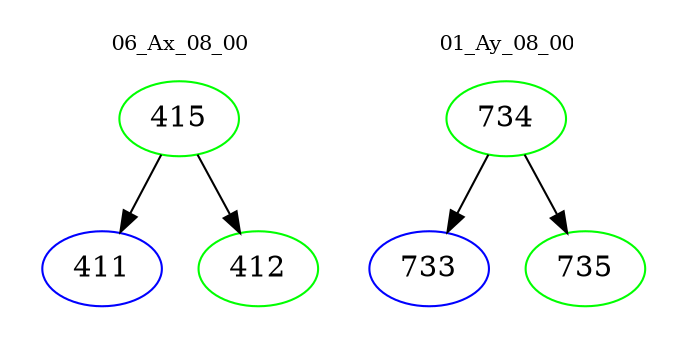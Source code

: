 digraph{
subgraph cluster_0 {
color = white
label = "06_Ax_08_00";
fontsize=10;
T0_415 [label="415", color="green"]
T0_415 -> T0_411 [color="black"]
T0_411 [label="411", color="blue"]
T0_415 -> T0_412 [color="black"]
T0_412 [label="412", color="green"]
}
subgraph cluster_1 {
color = white
label = "01_Ay_08_00";
fontsize=10;
T1_734 [label="734", color="green"]
T1_734 -> T1_733 [color="black"]
T1_733 [label="733", color="blue"]
T1_734 -> T1_735 [color="black"]
T1_735 [label="735", color="green"]
}
}
